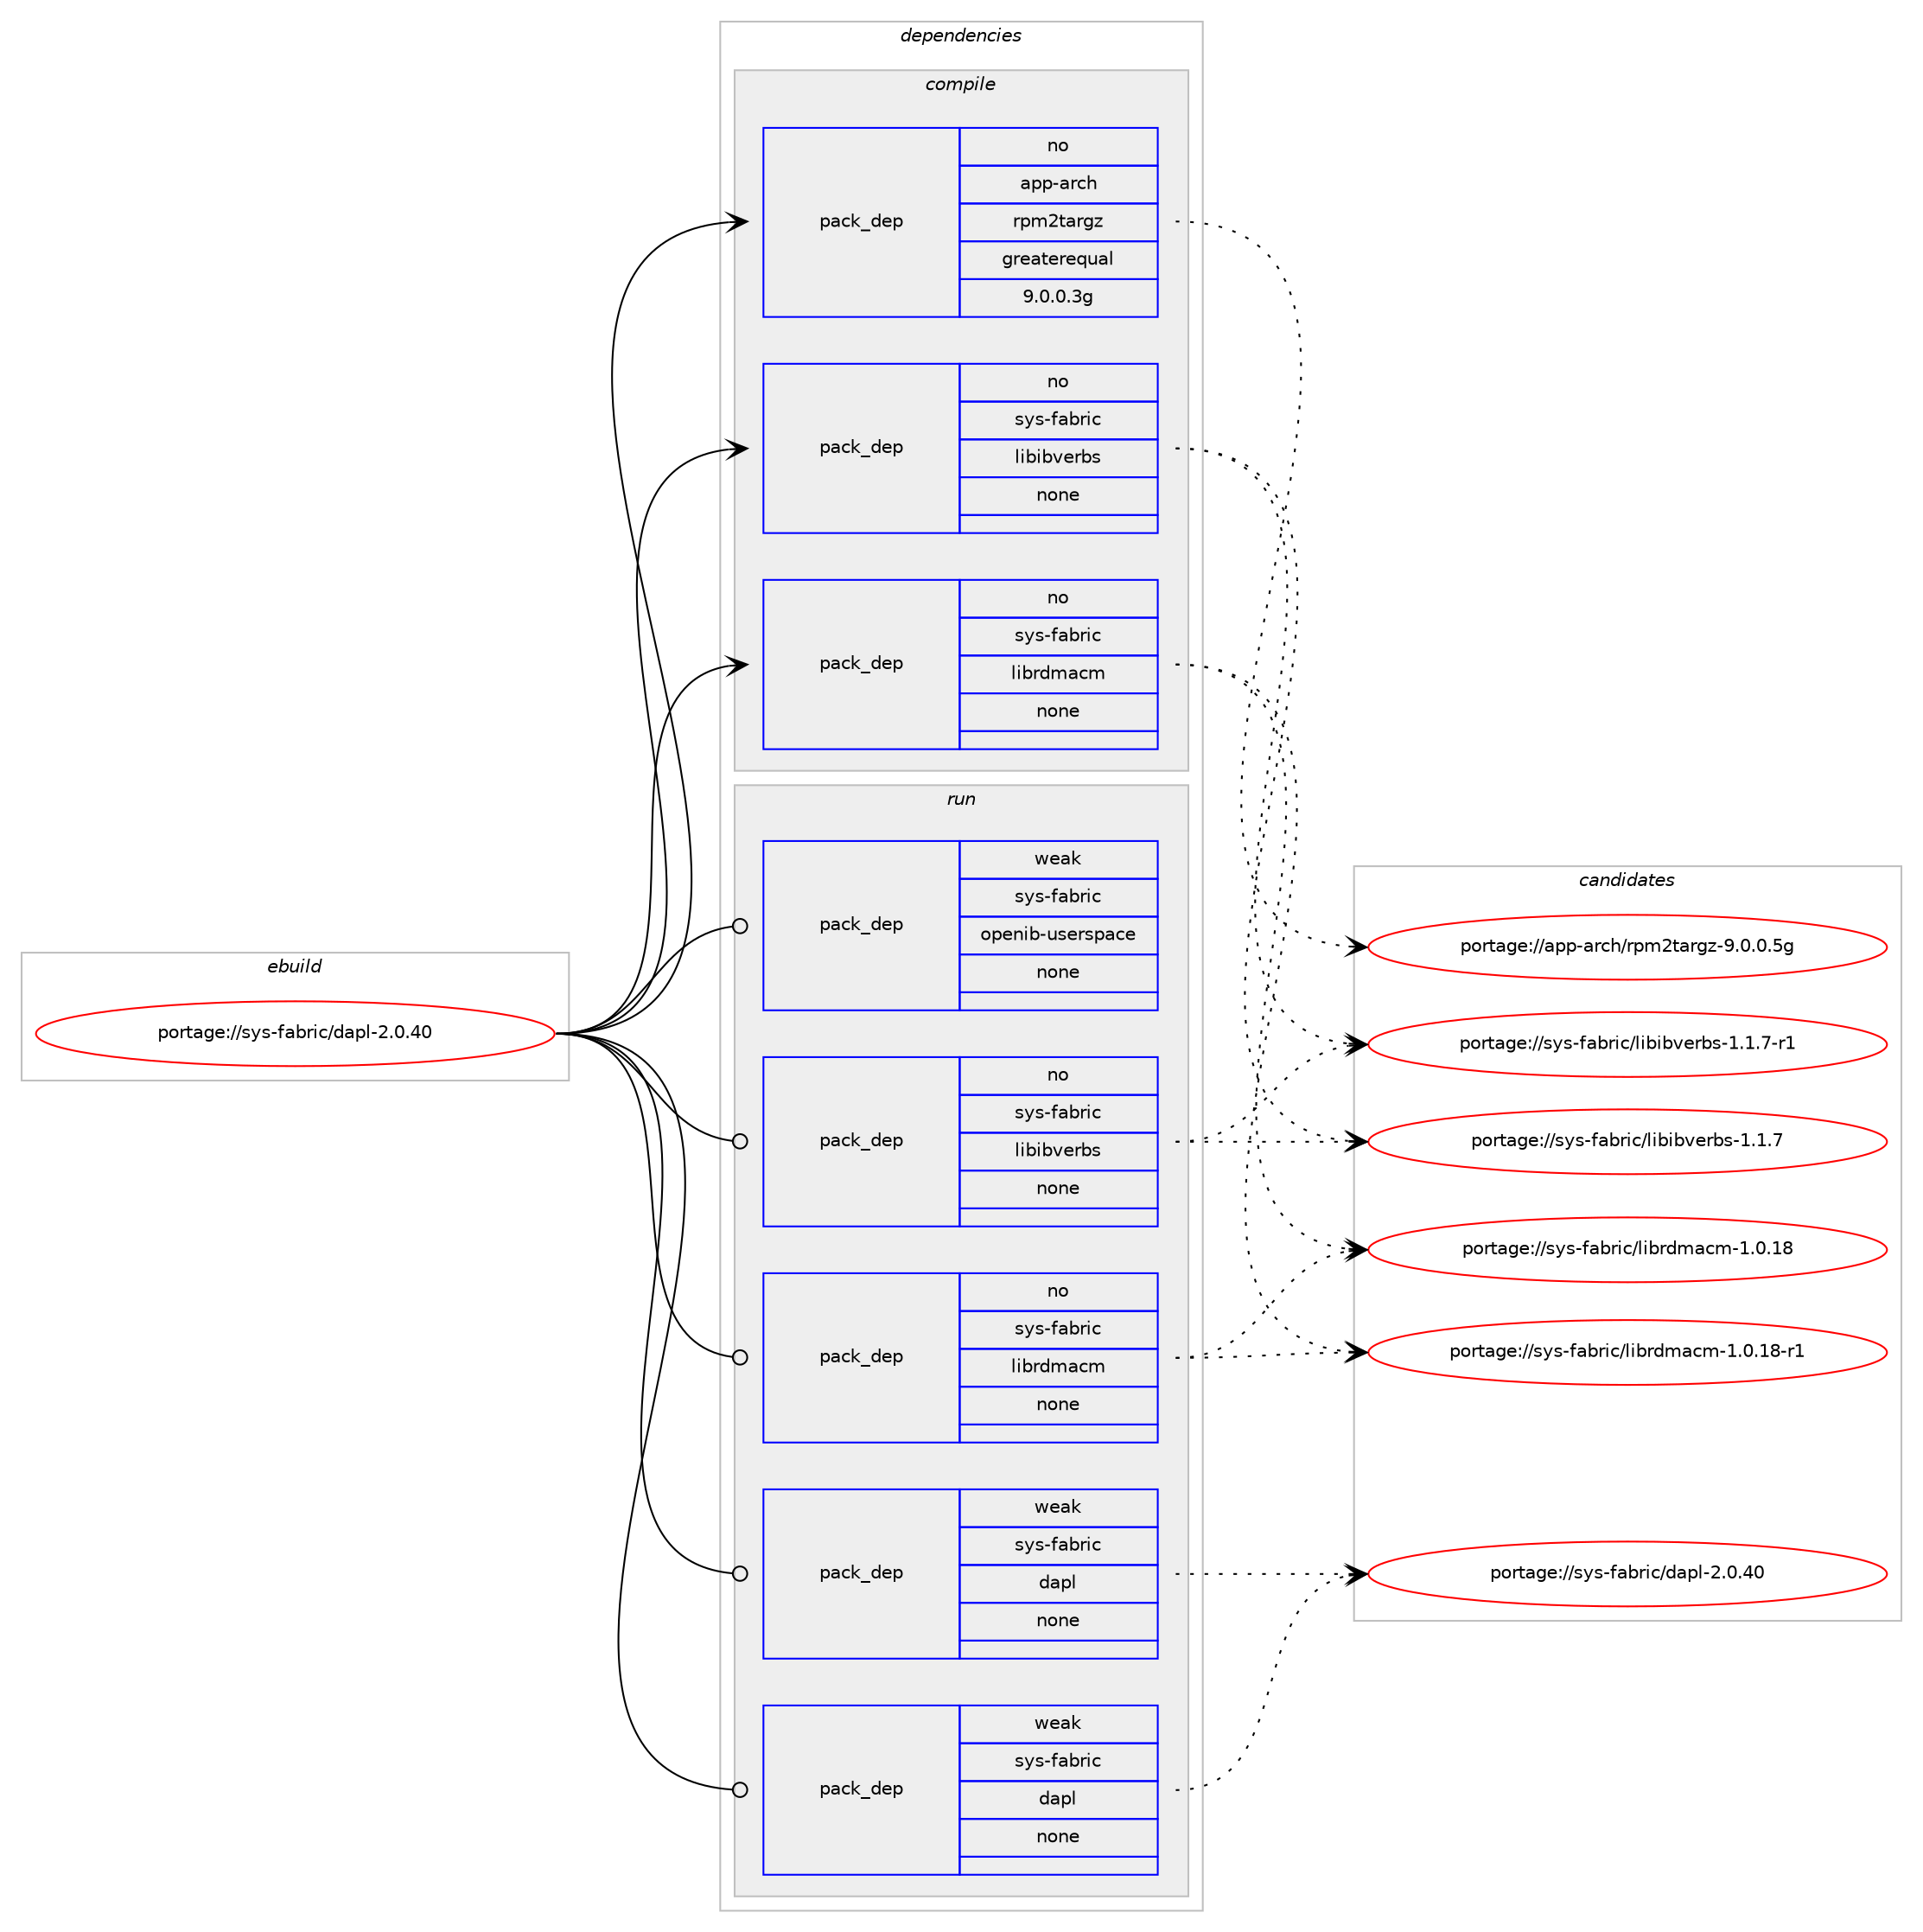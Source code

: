 digraph prolog {

# *************
# Graph options
# *************

newrank=true;
concentrate=true;
compound=true;
graph [rankdir=LR,fontname=Helvetica,fontsize=10,ranksep=1.5];#, ranksep=2.5, nodesep=0.2];
edge  [arrowhead=vee];
node  [fontname=Helvetica,fontsize=10];

# **********
# The ebuild
# **********

subgraph cluster_leftcol {
color=gray;
rank=same;
label=<<i>ebuild</i>>;
id [label="portage://sys-fabric/dapl-2.0.40", color=red, width=4, href="../sys-fabric/dapl-2.0.40.svg"];
}

# ****************
# The dependencies
# ****************

subgraph cluster_midcol {
color=gray;
label=<<i>dependencies</i>>;
subgraph cluster_compile {
fillcolor="#eeeeee";
style=filled;
label=<<i>compile</i>>;
subgraph pack13033 {
dependency16128 [label=<<TABLE BORDER="0" CELLBORDER="1" CELLSPACING="0" CELLPADDING="4" WIDTH="220"><TR><TD ROWSPAN="6" CELLPADDING="30">pack_dep</TD></TR><TR><TD WIDTH="110">no</TD></TR><TR><TD>app-arch</TD></TR><TR><TD>rpm2targz</TD></TR><TR><TD>greaterequal</TD></TR><TR><TD>9.0.0.3g</TD></TR></TABLE>>, shape=none, color=blue];
}
id:e -> dependency16128:w [weight=20,style="solid",arrowhead="vee"];
subgraph pack13034 {
dependency16129 [label=<<TABLE BORDER="0" CELLBORDER="1" CELLSPACING="0" CELLPADDING="4" WIDTH="220"><TR><TD ROWSPAN="6" CELLPADDING="30">pack_dep</TD></TR><TR><TD WIDTH="110">no</TD></TR><TR><TD>sys-fabric</TD></TR><TR><TD>libibverbs</TD></TR><TR><TD>none</TD></TR><TR><TD></TD></TR></TABLE>>, shape=none, color=blue];
}
id:e -> dependency16129:w [weight=20,style="solid",arrowhead="vee"];
subgraph pack13035 {
dependency16130 [label=<<TABLE BORDER="0" CELLBORDER="1" CELLSPACING="0" CELLPADDING="4" WIDTH="220"><TR><TD ROWSPAN="6" CELLPADDING="30">pack_dep</TD></TR><TR><TD WIDTH="110">no</TD></TR><TR><TD>sys-fabric</TD></TR><TR><TD>librdmacm</TD></TR><TR><TD>none</TD></TR><TR><TD></TD></TR></TABLE>>, shape=none, color=blue];
}
id:e -> dependency16130:w [weight=20,style="solid",arrowhead="vee"];
}
subgraph cluster_compileandrun {
fillcolor="#eeeeee";
style=filled;
label=<<i>compile and run</i>>;
}
subgraph cluster_run {
fillcolor="#eeeeee";
style=filled;
label=<<i>run</i>>;
subgraph pack13036 {
dependency16131 [label=<<TABLE BORDER="0" CELLBORDER="1" CELLSPACING="0" CELLPADDING="4" WIDTH="220"><TR><TD ROWSPAN="6" CELLPADDING="30">pack_dep</TD></TR><TR><TD WIDTH="110">no</TD></TR><TR><TD>sys-fabric</TD></TR><TR><TD>libibverbs</TD></TR><TR><TD>none</TD></TR><TR><TD></TD></TR></TABLE>>, shape=none, color=blue];
}
id:e -> dependency16131:w [weight=20,style="solid",arrowhead="odot"];
subgraph pack13037 {
dependency16132 [label=<<TABLE BORDER="0" CELLBORDER="1" CELLSPACING="0" CELLPADDING="4" WIDTH="220"><TR><TD ROWSPAN="6" CELLPADDING="30">pack_dep</TD></TR><TR><TD WIDTH="110">no</TD></TR><TR><TD>sys-fabric</TD></TR><TR><TD>librdmacm</TD></TR><TR><TD>none</TD></TR><TR><TD></TD></TR></TABLE>>, shape=none, color=blue];
}
id:e -> dependency16132:w [weight=20,style="solid",arrowhead="odot"];
subgraph pack13038 {
dependency16133 [label=<<TABLE BORDER="0" CELLBORDER="1" CELLSPACING="0" CELLPADDING="4" WIDTH="220"><TR><TD ROWSPAN="6" CELLPADDING="30">pack_dep</TD></TR><TR><TD WIDTH="110">weak</TD></TR><TR><TD>sys-fabric</TD></TR><TR><TD>dapl</TD></TR><TR><TD>none</TD></TR><TR><TD></TD></TR></TABLE>>, shape=none, color=blue];
}
id:e -> dependency16133:w [weight=20,style="solid",arrowhead="odot"];
subgraph pack13039 {
dependency16134 [label=<<TABLE BORDER="0" CELLBORDER="1" CELLSPACING="0" CELLPADDING="4" WIDTH="220"><TR><TD ROWSPAN="6" CELLPADDING="30">pack_dep</TD></TR><TR><TD WIDTH="110">weak</TD></TR><TR><TD>sys-fabric</TD></TR><TR><TD>dapl</TD></TR><TR><TD>none</TD></TR><TR><TD></TD></TR></TABLE>>, shape=none, color=blue];
}
id:e -> dependency16134:w [weight=20,style="solid",arrowhead="odot"];
subgraph pack13040 {
dependency16135 [label=<<TABLE BORDER="0" CELLBORDER="1" CELLSPACING="0" CELLPADDING="4" WIDTH="220"><TR><TD ROWSPAN="6" CELLPADDING="30">pack_dep</TD></TR><TR><TD WIDTH="110">weak</TD></TR><TR><TD>sys-fabric</TD></TR><TR><TD>openib-userspace</TD></TR><TR><TD>none</TD></TR><TR><TD></TD></TR></TABLE>>, shape=none, color=blue];
}
id:e -> dependency16135:w [weight=20,style="solid",arrowhead="odot"];
}
}

# **************
# The candidates
# **************

subgraph cluster_choices {
rank=same;
color=gray;
label=<<i>candidates</i>>;

subgraph choice13033 {
color=black;
nodesep=1;
choice971121124597114991044711411210950116971141031224557464846484653103 [label="portage://app-arch/rpm2targz-9.0.0.5g", color=red, width=4,href="../app-arch/rpm2targz-9.0.0.5g.svg"];
dependency16128:e -> choice971121124597114991044711411210950116971141031224557464846484653103:w [style=dotted,weight="100"];
}
subgraph choice13034 {
color=black;
nodesep=1;
choice11512111545102979811410599471081059810598118101114981154549464946554511449 [label="portage://sys-fabric/libibverbs-1.1.7-r1", color=red, width=4,href="../sys-fabric/libibverbs-1.1.7-r1.svg"];
choice1151211154510297981141059947108105981059811810111498115454946494655 [label="portage://sys-fabric/libibverbs-1.1.7", color=red, width=4,href="../sys-fabric/libibverbs-1.1.7.svg"];
dependency16129:e -> choice11512111545102979811410599471081059810598118101114981154549464946554511449:w [style=dotted,weight="100"];
dependency16129:e -> choice1151211154510297981141059947108105981059811810111498115454946494655:w [style=dotted,weight="100"];
}
subgraph choice13035 {
color=black;
nodesep=1;
choice1151211154510297981141059947108105981141001099799109454946484649564511449 [label="portage://sys-fabric/librdmacm-1.0.18-r1", color=red, width=4,href="../sys-fabric/librdmacm-1.0.18-r1.svg"];
choice115121115451029798114105994710810598114100109979910945494648464956 [label="portage://sys-fabric/librdmacm-1.0.18", color=red, width=4,href="../sys-fabric/librdmacm-1.0.18.svg"];
dependency16130:e -> choice1151211154510297981141059947108105981141001099799109454946484649564511449:w [style=dotted,weight="100"];
dependency16130:e -> choice115121115451029798114105994710810598114100109979910945494648464956:w [style=dotted,weight="100"];
}
subgraph choice13036 {
color=black;
nodesep=1;
choice11512111545102979811410599471081059810598118101114981154549464946554511449 [label="portage://sys-fabric/libibverbs-1.1.7-r1", color=red, width=4,href="../sys-fabric/libibverbs-1.1.7-r1.svg"];
choice1151211154510297981141059947108105981059811810111498115454946494655 [label="portage://sys-fabric/libibverbs-1.1.7", color=red, width=4,href="../sys-fabric/libibverbs-1.1.7.svg"];
dependency16131:e -> choice11512111545102979811410599471081059810598118101114981154549464946554511449:w [style=dotted,weight="100"];
dependency16131:e -> choice1151211154510297981141059947108105981059811810111498115454946494655:w [style=dotted,weight="100"];
}
subgraph choice13037 {
color=black;
nodesep=1;
choice1151211154510297981141059947108105981141001099799109454946484649564511449 [label="portage://sys-fabric/librdmacm-1.0.18-r1", color=red, width=4,href="../sys-fabric/librdmacm-1.0.18-r1.svg"];
choice115121115451029798114105994710810598114100109979910945494648464956 [label="portage://sys-fabric/librdmacm-1.0.18", color=red, width=4,href="../sys-fabric/librdmacm-1.0.18.svg"];
dependency16132:e -> choice1151211154510297981141059947108105981141001099799109454946484649564511449:w [style=dotted,weight="100"];
dependency16132:e -> choice115121115451029798114105994710810598114100109979910945494648464956:w [style=dotted,weight="100"];
}
subgraph choice13038 {
color=black;
nodesep=1;
choice11512111545102979811410599471009711210845504648465248 [label="portage://sys-fabric/dapl-2.0.40", color=red, width=4,href="../sys-fabric/dapl-2.0.40.svg"];
dependency16133:e -> choice11512111545102979811410599471009711210845504648465248:w [style=dotted,weight="100"];
}
subgraph choice13039 {
color=black;
nodesep=1;
choice11512111545102979811410599471009711210845504648465248 [label="portage://sys-fabric/dapl-2.0.40", color=red, width=4,href="../sys-fabric/dapl-2.0.40.svg"];
dependency16134:e -> choice11512111545102979811410599471009711210845504648465248:w [style=dotted,weight="100"];
}
subgraph choice13040 {
color=black;
nodesep=1;
}
}

}
